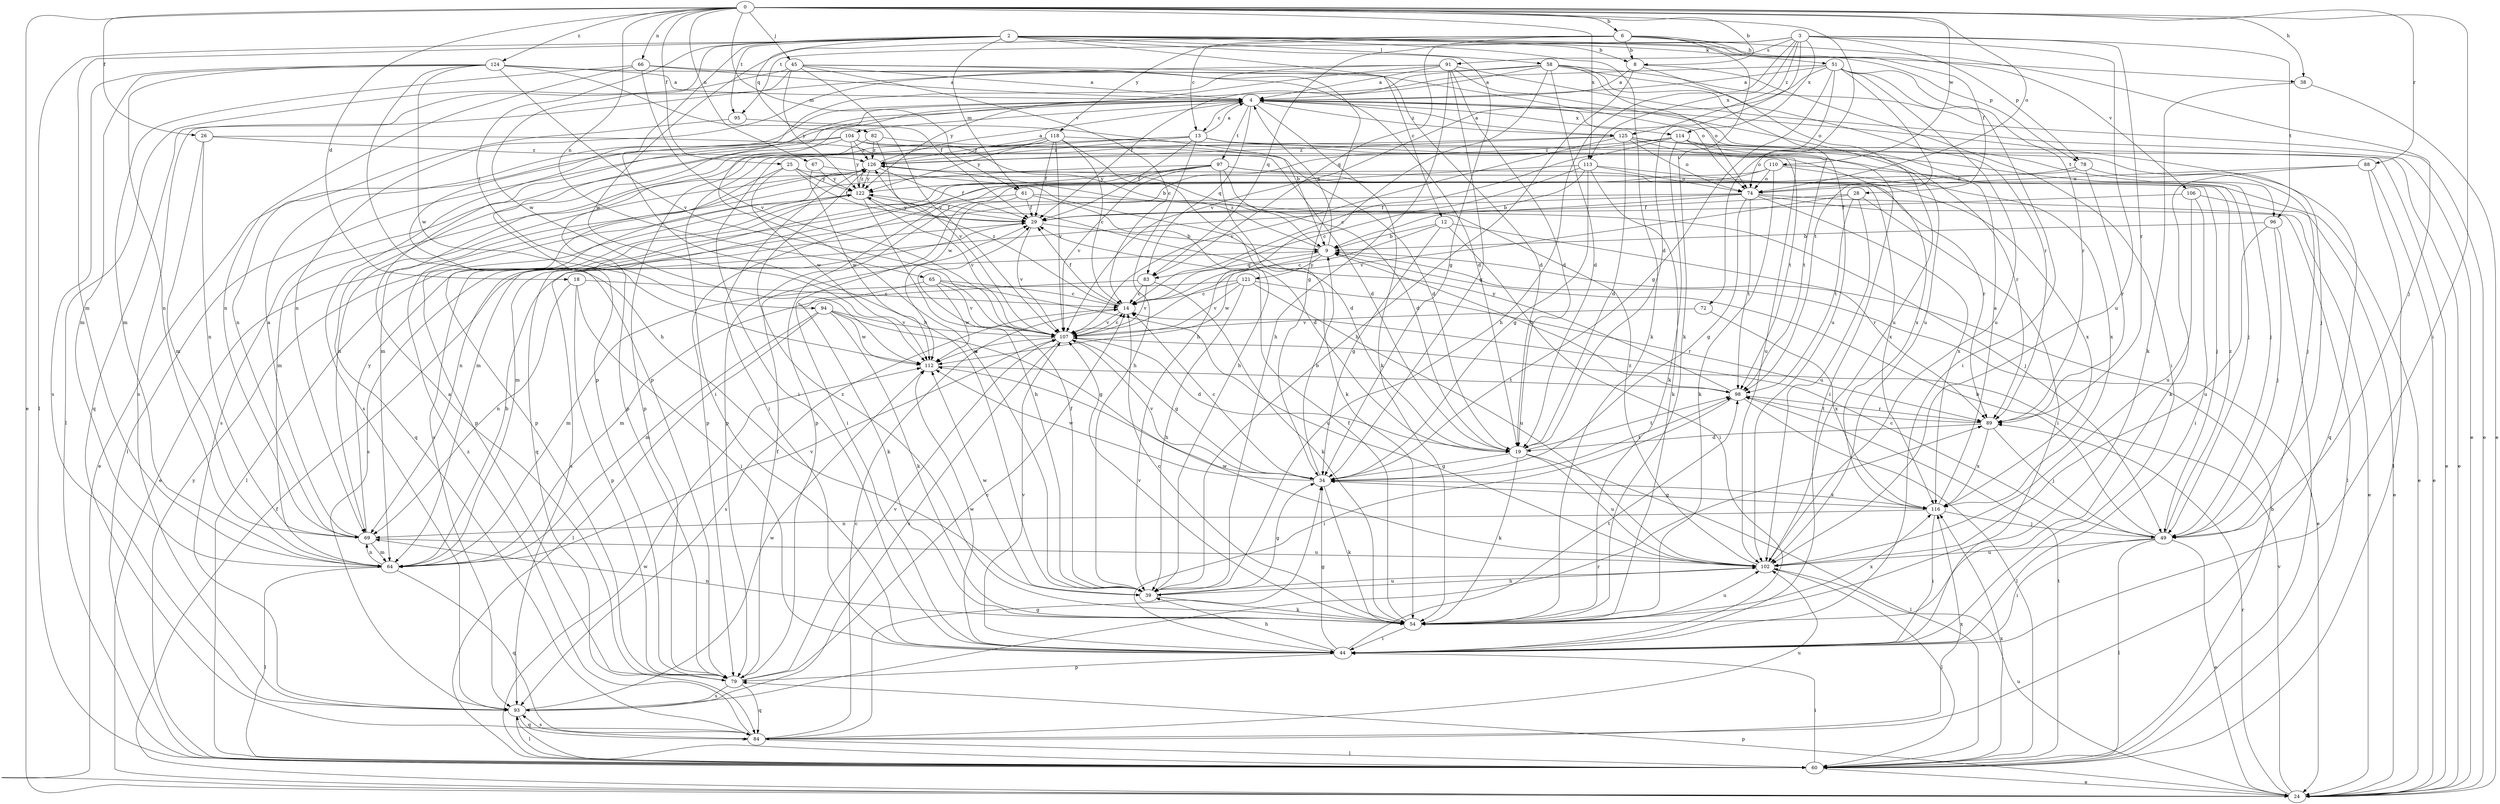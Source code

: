strict digraph  {
0;
2;
3;
4;
6;
8;
9;
12;
13;
14;
18;
19;
24;
25;
26;
28;
29;
34;
38;
39;
44;
45;
49;
51;
54;
58;
60;
61;
64;
65;
66;
67;
69;
72;
74;
78;
79;
82;
83;
84;
88;
89;
91;
93;
94;
95;
96;
97;
98;
102;
104;
106;
107;
110;
112;
113;
114;
116;
118;
121;
122;
124;
125;
126;
0 -> 6  [label=b];
0 -> 8  [label=b];
0 -> 18  [label=d];
0 -> 24  [label=e];
0 -> 25  [label=f];
0 -> 26  [label=f];
0 -> 38  [label=h];
0 -> 44  [label=i];
0 -> 45  [label=j];
0 -> 61  [label=m];
0 -> 65  [label=n];
0 -> 66  [label=n];
0 -> 67  [label=n];
0 -> 72  [label=o];
0 -> 74  [label=o];
0 -> 88  [label=r];
0 -> 110  [label=w];
0 -> 113  [label=x];
0 -> 124  [label=z];
2 -> 8  [label=b];
2 -> 12  [label=c];
2 -> 34  [label=g];
2 -> 38  [label=h];
2 -> 39  [label=h];
2 -> 51  [label=k];
2 -> 54  [label=k];
2 -> 58  [label=l];
2 -> 60  [label=l];
2 -> 61  [label=m];
2 -> 64  [label=m];
2 -> 78  [label=p];
2 -> 82  [label=q];
2 -> 94  [label=t];
2 -> 95  [label=t];
2 -> 112  [label=w];
3 -> 19  [label=d];
3 -> 39  [label=h];
3 -> 78  [label=p];
3 -> 83  [label=q];
3 -> 89  [label=r];
3 -> 91  [label=s];
3 -> 95  [label=t];
3 -> 96  [label=t];
3 -> 102  [label=u];
3 -> 113  [label=x];
3 -> 114  [label=x];
3 -> 125  [label=z];
4 -> 13  [label=c];
4 -> 49  [label=j];
4 -> 54  [label=k];
4 -> 83  [label=q];
4 -> 93  [label=s];
4 -> 96  [label=t];
4 -> 97  [label=t];
4 -> 104  [label=v];
4 -> 114  [label=x];
4 -> 125  [label=z];
6 -> 8  [label=b];
6 -> 13  [label=c];
6 -> 28  [label=f];
6 -> 49  [label=j];
6 -> 54  [label=k];
6 -> 83  [label=q];
6 -> 106  [label=v];
6 -> 112  [label=w];
6 -> 118  [label=y];
8 -> 4  [label=a];
8 -> 39  [label=h];
8 -> 44  [label=i];
8 -> 102  [label=u];
9 -> 4  [label=a];
9 -> 24  [label=e];
9 -> 83  [label=q];
9 -> 112  [label=w];
9 -> 121  [label=y];
9 -> 126  [label=z];
12 -> 9  [label=b];
12 -> 14  [label=c];
12 -> 34  [label=g];
12 -> 44  [label=i];
12 -> 89  [label=r];
13 -> 4  [label=a];
13 -> 29  [label=f];
13 -> 39  [label=h];
13 -> 44  [label=i];
13 -> 49  [label=j];
13 -> 79  [label=p];
13 -> 102  [label=u];
13 -> 126  [label=z];
14 -> 29  [label=f];
14 -> 93  [label=s];
14 -> 107  [label=v];
14 -> 126  [label=z];
18 -> 14  [label=c];
18 -> 44  [label=i];
18 -> 69  [label=n];
18 -> 79  [label=p];
19 -> 34  [label=g];
19 -> 54  [label=k];
19 -> 60  [label=l];
19 -> 98  [label=t];
19 -> 102  [label=u];
24 -> 29  [label=f];
24 -> 79  [label=p];
24 -> 89  [label=r];
24 -> 102  [label=u];
24 -> 107  [label=v];
25 -> 29  [label=f];
25 -> 49  [label=j];
25 -> 79  [label=p];
25 -> 112  [label=w];
25 -> 122  [label=y];
26 -> 19  [label=d];
26 -> 64  [label=m];
26 -> 69  [label=n];
26 -> 126  [label=z];
28 -> 29  [label=f];
28 -> 44  [label=i];
28 -> 98  [label=t];
28 -> 102  [label=u];
28 -> 107  [label=v];
29 -> 9  [label=b];
29 -> 93  [label=s];
29 -> 107  [label=v];
29 -> 122  [label=y];
34 -> 9  [label=b];
34 -> 14  [label=c];
34 -> 54  [label=k];
34 -> 98  [label=t];
34 -> 107  [label=v];
34 -> 112  [label=w];
34 -> 116  [label=x];
38 -> 24  [label=e];
38 -> 54  [label=k];
39 -> 4  [label=a];
39 -> 29  [label=f];
39 -> 34  [label=g];
39 -> 54  [label=k];
39 -> 102  [label=u];
39 -> 112  [label=w];
44 -> 34  [label=g];
44 -> 39  [label=h];
44 -> 79  [label=p];
44 -> 98  [label=t];
44 -> 107  [label=v];
44 -> 112  [label=w];
45 -> 4  [label=a];
45 -> 14  [label=c];
45 -> 19  [label=d];
45 -> 34  [label=g];
45 -> 60  [label=l];
45 -> 84  [label=q];
45 -> 107  [label=v];
45 -> 122  [label=y];
49 -> 9  [label=b];
49 -> 14  [label=c];
49 -> 24  [label=e];
49 -> 44  [label=i];
49 -> 60  [label=l];
49 -> 102  [label=u];
49 -> 126  [label=z];
51 -> 4  [label=a];
51 -> 34  [label=g];
51 -> 44  [label=i];
51 -> 74  [label=o];
51 -> 79  [label=p];
51 -> 89  [label=r];
51 -> 98  [label=t];
51 -> 102  [label=u];
51 -> 107  [label=v];
54 -> 14  [label=c];
54 -> 29  [label=f];
54 -> 44  [label=i];
54 -> 69  [label=n];
54 -> 102  [label=u];
54 -> 107  [label=v];
54 -> 116  [label=x];
54 -> 126  [label=z];
58 -> 4  [label=a];
58 -> 19  [label=d];
58 -> 24  [label=e];
58 -> 29  [label=f];
58 -> 39  [label=h];
58 -> 74  [label=o];
58 -> 89  [label=r];
58 -> 93  [label=s];
58 -> 102  [label=u];
60 -> 9  [label=b];
60 -> 24  [label=e];
60 -> 44  [label=i];
60 -> 93  [label=s];
60 -> 98  [label=t];
60 -> 112  [label=w];
60 -> 116  [label=x];
60 -> 122  [label=y];
61 -> 19  [label=d];
61 -> 29  [label=f];
61 -> 44  [label=i];
61 -> 49  [label=j];
61 -> 93  [label=s];
64 -> 9  [label=b];
64 -> 60  [label=l];
64 -> 69  [label=n];
64 -> 84  [label=q];
64 -> 107  [label=v];
65 -> 14  [label=c];
65 -> 54  [label=k];
65 -> 102  [label=u];
65 -> 107  [label=v];
65 -> 112  [label=w];
66 -> 4  [label=a];
66 -> 19  [label=d];
66 -> 64  [label=m];
66 -> 69  [label=n];
66 -> 107  [label=v];
67 -> 19  [label=d];
67 -> 112  [label=w];
67 -> 122  [label=y];
69 -> 4  [label=a];
69 -> 64  [label=m];
69 -> 102  [label=u];
69 -> 122  [label=y];
72 -> 107  [label=v];
72 -> 116  [label=x];
74 -> 24  [label=e];
74 -> 29  [label=f];
74 -> 34  [label=g];
74 -> 60  [label=l];
74 -> 64  [label=m];
74 -> 69  [label=n];
74 -> 98  [label=t];
74 -> 116  [label=x];
78 -> 49  [label=j];
78 -> 74  [label=o];
78 -> 79  [label=p];
78 -> 89  [label=r];
79 -> 4  [label=a];
79 -> 14  [label=c];
79 -> 29  [label=f];
79 -> 84  [label=q];
79 -> 93  [label=s];
79 -> 107  [label=v];
82 -> 93  [label=s];
82 -> 98  [label=t];
82 -> 107  [label=v];
82 -> 126  [label=z];
83 -> 14  [label=c];
83 -> 54  [label=k];
83 -> 64  [label=m];
83 -> 107  [label=v];
84 -> 14  [label=c];
84 -> 34  [label=g];
84 -> 60  [label=l];
84 -> 93  [label=s];
84 -> 102  [label=u];
84 -> 116  [label=x];
84 -> 126  [label=z];
88 -> 24  [label=e];
88 -> 54  [label=k];
88 -> 60  [label=l];
88 -> 74  [label=o];
89 -> 19  [label=d];
89 -> 49  [label=j];
89 -> 98  [label=t];
89 -> 116  [label=x];
91 -> 4  [label=a];
91 -> 19  [label=d];
91 -> 24  [label=e];
91 -> 34  [label=g];
91 -> 39  [label=h];
91 -> 69  [label=n];
91 -> 79  [label=p];
91 -> 102  [label=u];
91 -> 122  [label=y];
93 -> 60  [label=l];
93 -> 84  [label=q];
93 -> 89  [label=r];
93 -> 112  [label=w];
94 -> 34  [label=g];
94 -> 54  [label=k];
94 -> 60  [label=l];
94 -> 64  [label=m];
94 -> 107  [label=v];
94 -> 112  [label=w];
95 -> 9  [label=b];
95 -> 69  [label=n];
96 -> 9  [label=b];
96 -> 49  [label=j];
96 -> 60  [label=l];
96 -> 102  [label=u];
97 -> 19  [label=d];
97 -> 24  [label=e];
97 -> 54  [label=k];
97 -> 84  [label=q];
97 -> 89  [label=r];
97 -> 93  [label=s];
97 -> 107  [label=v];
97 -> 116  [label=x];
97 -> 122  [label=y];
98 -> 9  [label=b];
98 -> 44  [label=i];
98 -> 60  [label=l];
98 -> 89  [label=r];
98 -> 122  [label=y];
102 -> 39  [label=h];
102 -> 60  [label=l];
102 -> 112  [label=w];
102 -> 126  [label=z];
104 -> 9  [label=b];
104 -> 19  [label=d];
104 -> 24  [label=e];
104 -> 60  [label=l];
104 -> 84  [label=q];
104 -> 116  [label=x];
104 -> 122  [label=y];
104 -> 126  [label=z];
106 -> 24  [label=e];
106 -> 29  [label=f];
106 -> 44  [label=i];
106 -> 102  [label=u];
107 -> 14  [label=c];
107 -> 19  [label=d];
107 -> 34  [label=g];
107 -> 93  [label=s];
107 -> 112  [label=w];
110 -> 24  [label=e];
110 -> 54  [label=k];
110 -> 64  [label=m];
110 -> 74  [label=o];
110 -> 79  [label=p];
110 -> 116  [label=x];
112 -> 98  [label=t];
113 -> 9  [label=b];
113 -> 14  [label=c];
113 -> 34  [label=g];
113 -> 54  [label=k];
113 -> 74  [label=o];
113 -> 79  [label=p];
113 -> 116  [label=x];
114 -> 14  [label=c];
114 -> 24  [label=e];
114 -> 44  [label=i];
114 -> 54  [label=k];
114 -> 89  [label=r];
114 -> 112  [label=w];
114 -> 126  [label=z];
116 -> 4  [label=a];
116 -> 34  [label=g];
116 -> 44  [label=i];
116 -> 49  [label=j];
116 -> 69  [label=n];
118 -> 14  [label=c];
118 -> 29  [label=f];
118 -> 39  [label=h];
118 -> 64  [label=m];
118 -> 79  [label=p];
118 -> 84  [label=q];
118 -> 107  [label=v];
118 -> 122  [label=y];
118 -> 126  [label=z];
121 -> 14  [label=c];
121 -> 39  [label=h];
121 -> 64  [label=m];
121 -> 89  [label=r];
121 -> 102  [label=u];
121 -> 107  [label=v];
122 -> 29  [label=f];
122 -> 39  [label=h];
122 -> 60  [label=l];
122 -> 107  [label=v];
122 -> 126  [label=z];
124 -> 4  [label=a];
124 -> 29  [label=f];
124 -> 39  [label=h];
124 -> 64  [label=m];
124 -> 69  [label=n];
124 -> 74  [label=o];
124 -> 93  [label=s];
124 -> 107  [label=v];
124 -> 112  [label=w];
125 -> 4  [label=a];
125 -> 19  [label=d];
125 -> 24  [label=e];
125 -> 44  [label=i];
125 -> 49  [label=j];
125 -> 74  [label=o];
125 -> 98  [label=t];
125 -> 107  [label=v];
125 -> 126  [label=z];
126 -> 4  [label=a];
126 -> 29  [label=f];
126 -> 44  [label=i];
126 -> 64  [label=m];
126 -> 69  [label=n];
126 -> 79  [label=p];
126 -> 122  [label=y];
}
